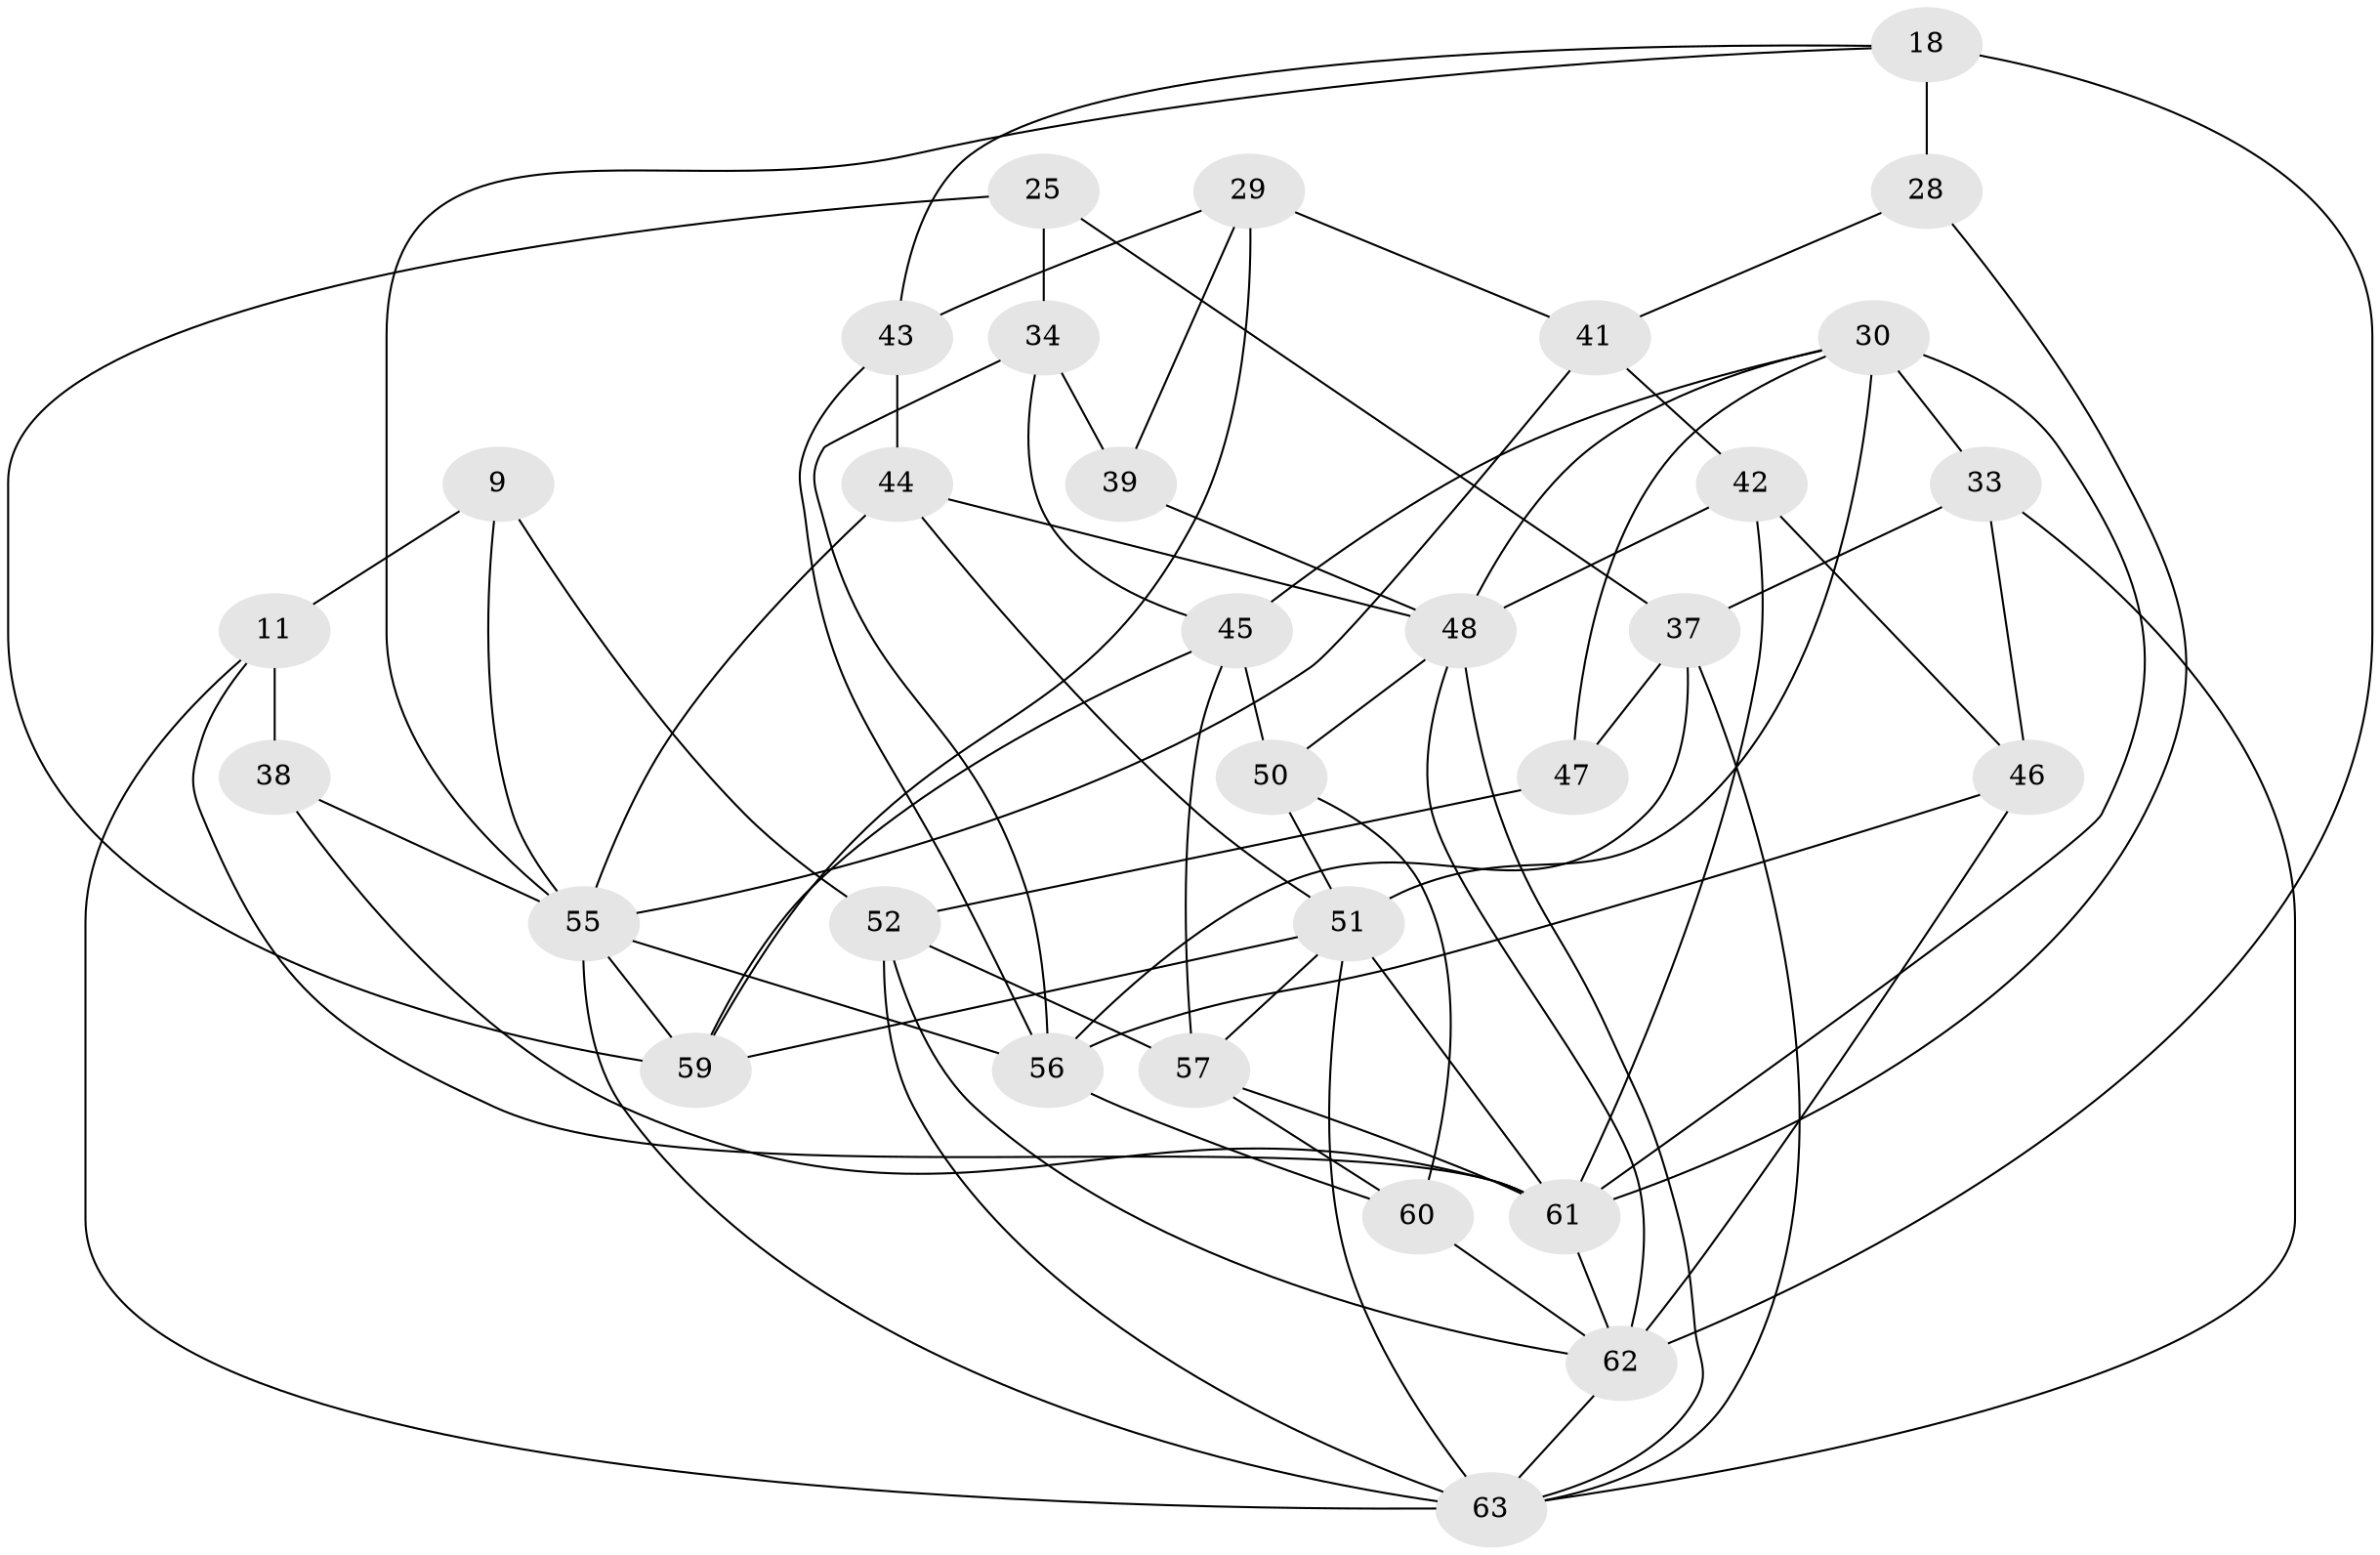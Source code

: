 // original degree distribution, {4: 1.0}
// Generated by graph-tools (version 1.1) at 2025/57/03/09/25 04:57:26]
// undirected, 31 vertices, 74 edges
graph export_dot {
graph [start="1"]
  node [color=gray90,style=filled];
  9;
  11 [super="+10"];
  18 [super="+6"];
  25;
  28;
  29;
  30 [super="+5+20"];
  33 [super="+3"];
  34 [super="+31"];
  37 [super="+17"];
  38;
  39;
  41;
  42;
  43;
  44;
  45 [super="+8"];
  46;
  47;
  48 [super="+2+40+14"];
  50 [super="+49"];
  51 [super="+12+13+27"];
  52 [super="+23"];
  55 [super="+36"];
  56 [super="+19"];
  57 [super="+54"];
  59 [super="+53"];
  60;
  61 [super="+26"];
  62 [super="+16"];
  63 [super="+32+58"];
  9 -- 52;
  9 -- 11 [weight=2];
  9 -- 55;
  11 -- 38 [weight=2];
  11 -- 63;
  11 -- 61;
  18 -- 28 [weight=2];
  18 -- 43;
  18 -- 62 [weight=2];
  18 -- 55;
  25 -- 37;
  25 -- 59;
  25 -- 34 [weight=2];
  28 -- 41;
  28 -- 61;
  29 -- 39;
  29 -- 41;
  29 -- 43;
  29 -- 59;
  30 -- 51 [weight=2];
  30 -- 33 [weight=2];
  30 -- 47;
  30 -- 48;
  30 -- 45;
  30 -- 61;
  33 -- 46;
  33 -- 37 [weight=2];
  33 -- 63;
  34 -- 39 [weight=2];
  34 -- 45;
  34 -- 56;
  37 -- 47;
  37 -- 63;
  37 -- 56;
  38 -- 55;
  38 -- 61;
  39 -- 48;
  41 -- 42;
  41 -- 55;
  42 -- 46;
  42 -- 61;
  42 -- 48;
  43 -- 44;
  43 -- 56;
  44 -- 55;
  44 -- 48;
  44 -- 51;
  45 -- 59 [weight=2];
  45 -- 50 [weight=2];
  45 -- 57 [weight=2];
  46 -- 56;
  46 -- 62;
  47 -- 52 [weight=2];
  48 -- 50 [weight=2];
  48 -- 63 [weight=3];
  48 -- 62;
  50 -- 60;
  50 -- 51;
  51 -- 63 [weight=2];
  51 -- 59 [weight=2];
  51 -- 57;
  51 -- 61;
  52 -- 63;
  52 -- 57;
  52 -- 62;
  55 -- 63 [weight=2];
  55 -- 56;
  55 -- 59 [weight=2];
  56 -- 60;
  57 -- 60;
  57 -- 61;
  60 -- 62;
  61 -- 62;
  62 -- 63;
}
